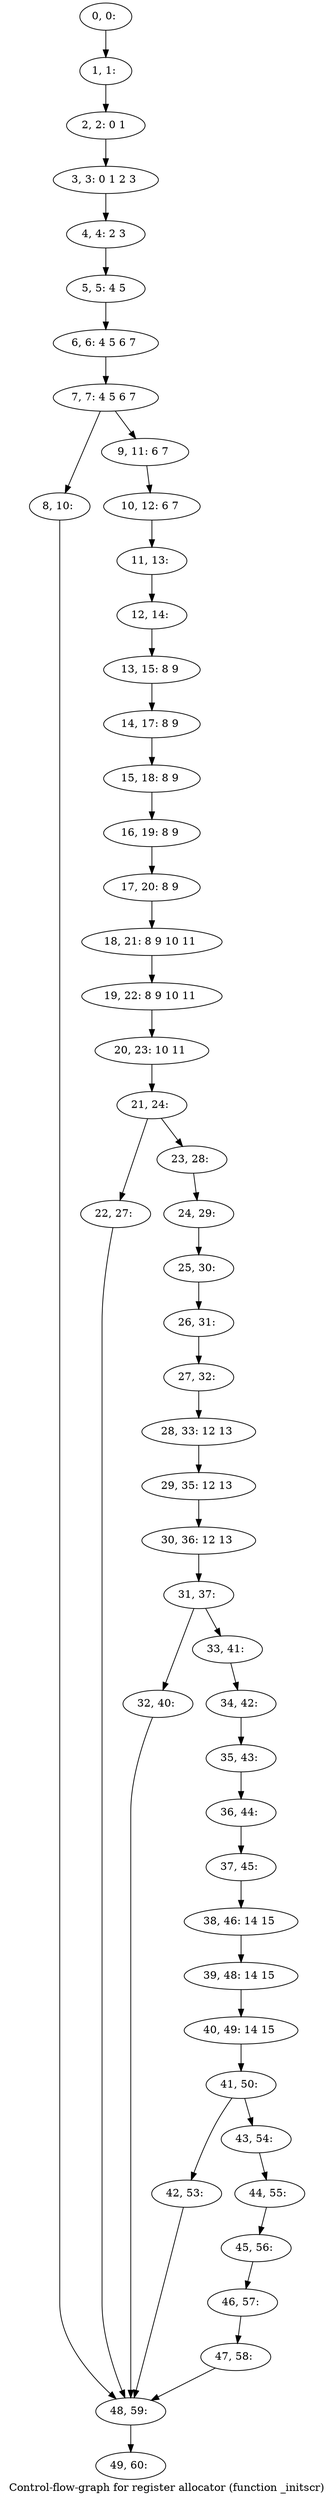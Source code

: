digraph G {
graph [label="Control-flow-graph for register allocator (function _initscr)"]
0[label="0, 0: "];
1[label="1, 1: "];
2[label="2, 2: 0 1 "];
3[label="3, 3: 0 1 2 3 "];
4[label="4, 4: 2 3 "];
5[label="5, 5: 4 5 "];
6[label="6, 6: 4 5 6 7 "];
7[label="7, 7: 4 5 6 7 "];
8[label="8, 10: "];
9[label="9, 11: 6 7 "];
10[label="10, 12: 6 7 "];
11[label="11, 13: "];
12[label="12, 14: "];
13[label="13, 15: 8 9 "];
14[label="14, 17: 8 9 "];
15[label="15, 18: 8 9 "];
16[label="16, 19: 8 9 "];
17[label="17, 20: 8 9 "];
18[label="18, 21: 8 9 10 11 "];
19[label="19, 22: 8 9 10 11 "];
20[label="20, 23: 10 11 "];
21[label="21, 24: "];
22[label="22, 27: "];
23[label="23, 28: "];
24[label="24, 29: "];
25[label="25, 30: "];
26[label="26, 31: "];
27[label="27, 32: "];
28[label="28, 33: 12 13 "];
29[label="29, 35: 12 13 "];
30[label="30, 36: 12 13 "];
31[label="31, 37: "];
32[label="32, 40: "];
33[label="33, 41: "];
34[label="34, 42: "];
35[label="35, 43: "];
36[label="36, 44: "];
37[label="37, 45: "];
38[label="38, 46: 14 15 "];
39[label="39, 48: 14 15 "];
40[label="40, 49: 14 15 "];
41[label="41, 50: "];
42[label="42, 53: "];
43[label="43, 54: "];
44[label="44, 55: "];
45[label="45, 56: "];
46[label="46, 57: "];
47[label="47, 58: "];
48[label="48, 59: "];
49[label="49, 60: "];
0->1 ;
1->2 ;
2->3 ;
3->4 ;
4->5 ;
5->6 ;
6->7 ;
7->8 ;
7->9 ;
8->48 ;
9->10 ;
10->11 ;
11->12 ;
12->13 ;
13->14 ;
14->15 ;
15->16 ;
16->17 ;
17->18 ;
18->19 ;
19->20 ;
20->21 ;
21->22 ;
21->23 ;
22->48 ;
23->24 ;
24->25 ;
25->26 ;
26->27 ;
27->28 ;
28->29 ;
29->30 ;
30->31 ;
31->32 ;
31->33 ;
32->48 ;
33->34 ;
34->35 ;
35->36 ;
36->37 ;
37->38 ;
38->39 ;
39->40 ;
40->41 ;
41->42 ;
41->43 ;
42->48 ;
43->44 ;
44->45 ;
45->46 ;
46->47 ;
47->48 ;
48->49 ;
}
